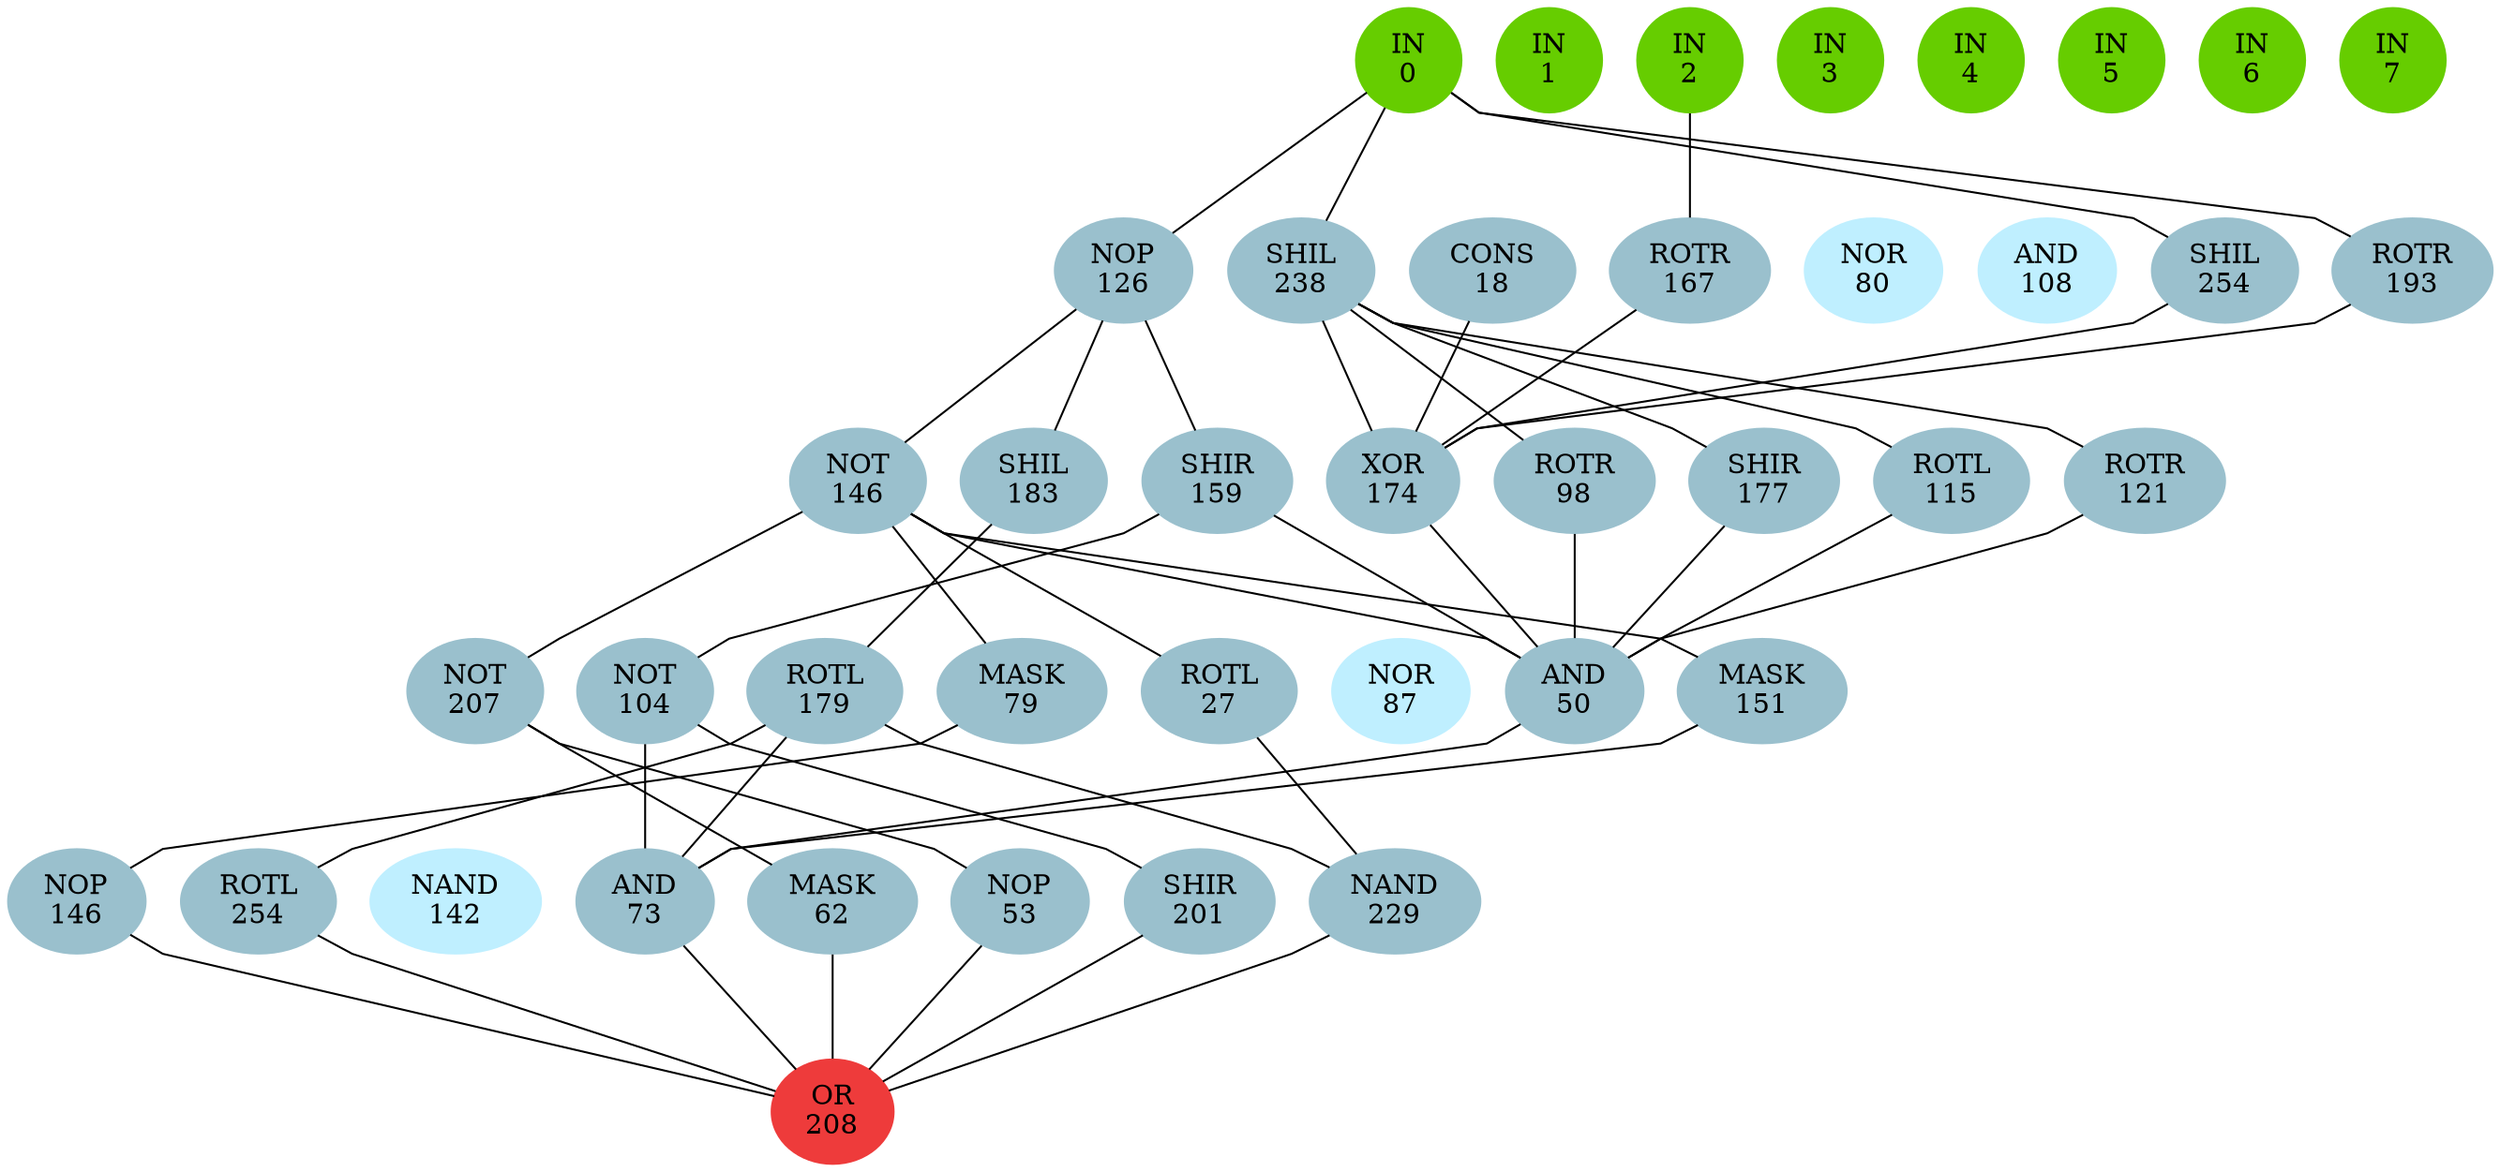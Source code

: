 graph EACircuit {
rankdir=BT;
ranksep=0.75;
ordering=out;
splines=polyline;
node [style=filled, color=lightblue2];

{ rank=same;
node [color=chartreuse3];
"-1_0"[label="IN\n0"];
node [color=chartreuse3];
"-1_1"[label="IN\n1"];
node [color=chartreuse3];
"-1_2"[label="IN\n2"];
node [color=chartreuse3];
"-1_3"[label="IN\n3"];
node [color=chartreuse3];
"-1_4"[label="IN\n4"];
node [color=chartreuse3];
"-1_5"[label="IN\n5"];
node [color=chartreuse3];
"-1_6"[label="IN\n6"];
node [color=chartreuse3];
"-1_7"[label="IN\n7"];
}
{ rank=same;
node [color=lightblue3];
"0_0"[label="NOP\n126"];
node [color=lightblue3];
"0_1"[label="SHIL\n238"];
node [color=lightblue3];
"0_2"[label="CONS\n18"];
node [color=lightblue3];
"0_3"[label="ROTR\n167"];
node [color=lightblue1];
"0_4"[label="NOR\n80"];
node [color=lightblue1];
"0_5"[label="AND\n108"];
node [color=lightblue3];
"0_6"[label="SHIL\n254"];
node [color=lightblue3];
"0_7"[label="ROTR\n193"];
}
{ rank=same;
node [color=lightblue3];
"1_0"[label="NOT\n146"];
node [color=lightblue3];
"1_1"[label="SHIL\n183"];
node [color=lightblue3];
"1_2"[label="SHIR\n159"];
node [color=lightblue3];
"1_3"[label="XOR\n174"];
node [color=lightblue3];
"1_4"[label="ROTR\n98"];
node [color=lightblue3];
"1_5"[label="SHIR\n177"];
node [color=lightblue3];
"1_6"[label="ROTL\n115"];
node [color=lightblue3];
"1_7"[label="ROTR\n121"];
}
{ rank=same;
node [color=lightblue3];
"2_0"[label="NOT\n207"];
node [color=lightblue3];
"2_1"[label="NOT\n104"];
node [color=lightblue3];
"2_2"[label="ROTL\n179"];
node [color=lightblue3];
"2_3"[label="MASK\n79"];
node [color=lightblue3];
"2_4"[label="ROTL\n27"];
node [color=lightblue1];
"2_5"[label="NOR\n87"];
node [color=lightblue3];
"2_6"[label="AND\n50"];
node [color=lightblue3];
"2_7"[label="MASK\n151"];
}
{ rank=same;
node [color=lightblue3];
"3_0"[label="NOP\n146"];
node [color=lightblue3];
"3_1"[label="ROTL\n254"];
node [color=lightblue1];
"3_2"[label="NAND\n142"];
node [color=lightblue3];
"3_3"[label="AND\n73"];
node [color=lightblue3];
"3_4"[label="MASK\n62"];
node [color=lightblue3];
"3_5"[label="NOP\n53"];
node [color=lightblue3];
"3_6"[label="SHIR\n201"];
node [color=lightblue3];
"3_7"[label="NAND\n229"];
}
{ rank=same;
node [color=brown2];
"4_0"[label="OR\n208"];
}
edge[style=invis];
"-1_0" -- "-1_1" -- "-1_2" -- "-1_3" -- "-1_4" -- "-1_5" -- "-1_6" -- "-1_7";
"0_0" -- "0_1" -- "0_2" -- "0_3" -- "0_4" -- "0_5" -- "0_6" -- "0_7";
"1_0" -- "1_1" -- "1_2" -- "1_3" -- "1_4" -- "1_5" -- "1_6" -- "1_7";
"2_0" -- "2_1" -- "2_2" -- "2_3" -- "2_4" -- "2_5" -- "2_6" -- "2_7";
"3_0" -- "3_1" -- "3_2" -- "3_3" -- "3_4" -- "3_5" -- "3_6" -- "3_7";
"4_0" -- "4_0";
edge[style=solid];
"0_0" -- "-1_0";
"0_1" -- "-1_0";
"0_3" -- "-1_2";
"0_6" -- "-1_0";
"0_7" -- "-1_0";
"1_0" -- "0_0";
"1_1" -- "0_0";
"1_2" -- "0_0";
"1_3" -- "0_1";
"1_3" -- "0_2";
"1_3" -- "0_3";
"1_3" -- "0_6";
"1_3" -- "0_7";
"1_4" -- "0_1";
"1_5" -- "0_1";
"1_6" -- "0_1";
"1_7" -- "0_1";
"2_0" -- "1_0";
"2_1" -- "1_2";
"2_2" -- "1_1";
"2_3" -- "1_0";
"2_4" -- "1_0";
"2_6" -- "1_0";
"2_6" -- "1_2";
"2_6" -- "1_3";
"2_6" -- "1_4";
"2_6" -- "1_5";
"2_6" -- "1_6";
"2_6" -- "1_7";
"2_7" -- "1_0";
"3_0" -- "2_3";
"3_1" -- "2_2";
"3_3" -- "2_1";
"3_3" -- "2_2";
"3_3" -- "2_6";
"3_3" -- "2_7";
"3_4" -- "2_0";
"3_5" -- "2_0";
"3_6" -- "2_1";
"3_7" -- "2_2";
"3_7" -- "2_4";
"4_0" -- "3_0";
"4_0" -- "3_1";
"4_0" -- "3_3";
"4_0" -- "3_4";
"4_0" -- "3_5";
"4_0" -- "3_6";
"4_0" -- "3_7";
}